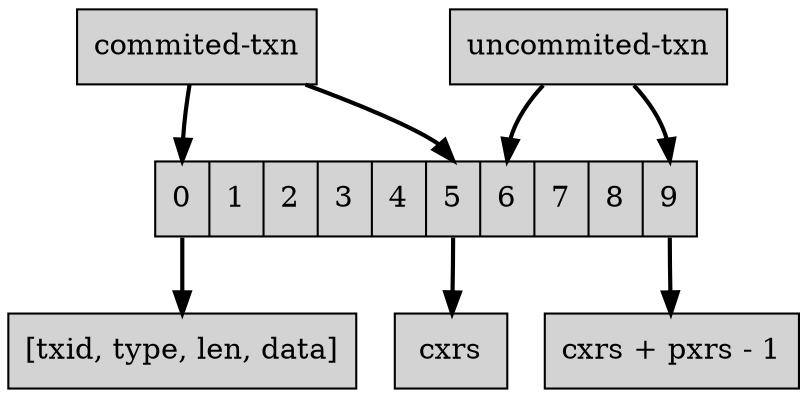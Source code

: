 digraph {
	rankdir = TD
	node [shape = record, style =filled];   
	edge [style = bold]; 


    commited_txn   [ label = "<head> commited-txn" ]
    uncommied_txn  [ label = "<head> uncommited-txn "]

	array [ label = "<a0> 0 | 1 | 2 | 3 | 4 | <a5> 5 | <a6> 6 | 7 | 8 | <a9> 9"]


	detail [ label = "<head> [txid, type, len, data] "]
	cxrs   [ label = "<head> cxrs" ]
	end    [ label = "<head> cxrs + pxrs - 1"]



	commited_txn:head -> array:a0
	commited_txn:head -> array:a5


	uncommied_txn:head -> array:a6
	uncommied_txn:head -> array:a9


	array:a0 -> detail:head 
	array:a5 -> cxrs: head 
	array:a9 -> end: head
}